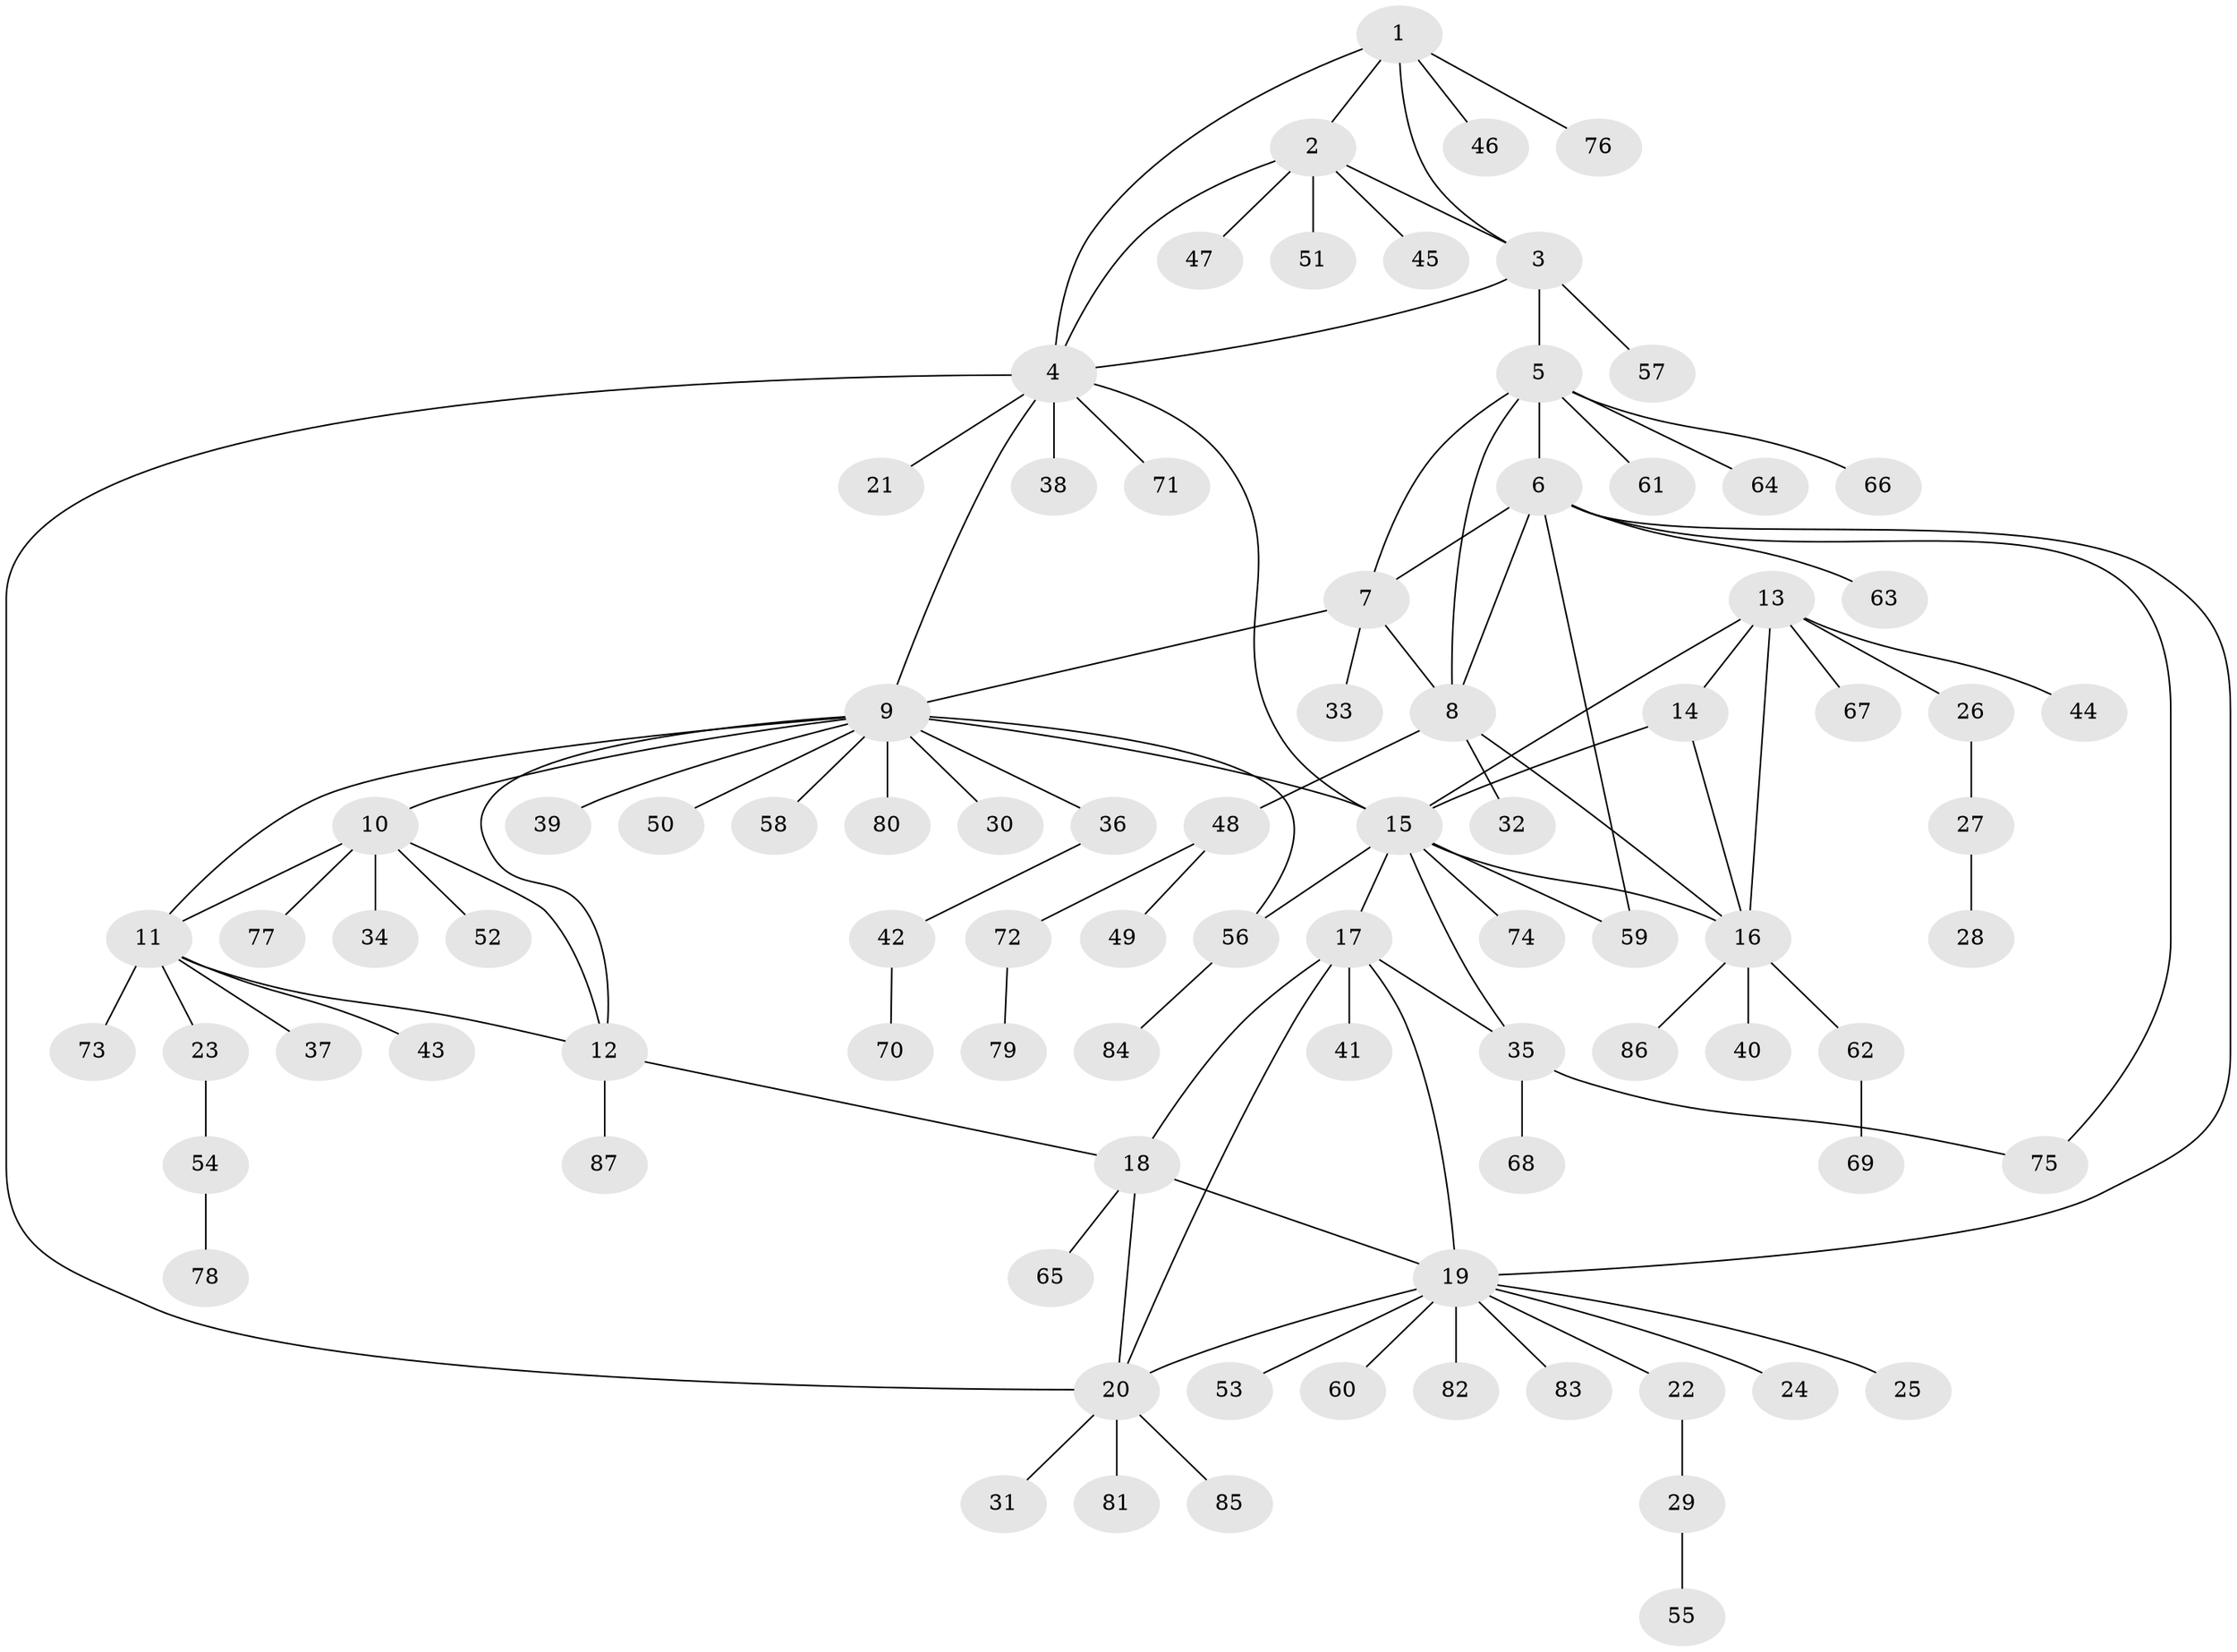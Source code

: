 // coarse degree distribution, {3: 0.09230769230769231, 11: 0.03076923076923077, 6: 0.03076923076923077, 7: 0.03076923076923077, 5: 0.046153846153846156, 15: 0.015384615384615385, 9: 0.03076923076923077, 1: 0.6461538461538462, 2: 0.07692307692307693}
// Generated by graph-tools (version 1.1) at 2025/42/03/06/25 10:42:07]
// undirected, 87 vertices, 111 edges
graph export_dot {
graph [start="1"]
  node [color=gray90,style=filled];
  1;
  2;
  3;
  4;
  5;
  6;
  7;
  8;
  9;
  10;
  11;
  12;
  13;
  14;
  15;
  16;
  17;
  18;
  19;
  20;
  21;
  22;
  23;
  24;
  25;
  26;
  27;
  28;
  29;
  30;
  31;
  32;
  33;
  34;
  35;
  36;
  37;
  38;
  39;
  40;
  41;
  42;
  43;
  44;
  45;
  46;
  47;
  48;
  49;
  50;
  51;
  52;
  53;
  54;
  55;
  56;
  57;
  58;
  59;
  60;
  61;
  62;
  63;
  64;
  65;
  66;
  67;
  68;
  69;
  70;
  71;
  72;
  73;
  74;
  75;
  76;
  77;
  78;
  79;
  80;
  81;
  82;
  83;
  84;
  85;
  86;
  87;
  1 -- 2;
  1 -- 3;
  1 -- 4;
  1 -- 46;
  1 -- 76;
  2 -- 3;
  2 -- 4;
  2 -- 45;
  2 -- 47;
  2 -- 51;
  3 -- 4;
  3 -- 5;
  3 -- 57;
  4 -- 9;
  4 -- 15;
  4 -- 20;
  4 -- 21;
  4 -- 38;
  4 -- 71;
  5 -- 6;
  5 -- 7;
  5 -- 8;
  5 -- 61;
  5 -- 64;
  5 -- 66;
  6 -- 7;
  6 -- 8;
  6 -- 19;
  6 -- 59;
  6 -- 63;
  6 -- 75;
  7 -- 8;
  7 -- 9;
  7 -- 33;
  8 -- 16;
  8 -- 32;
  8 -- 48;
  9 -- 10;
  9 -- 11;
  9 -- 12;
  9 -- 15;
  9 -- 30;
  9 -- 36;
  9 -- 39;
  9 -- 50;
  9 -- 56;
  9 -- 58;
  9 -- 80;
  10 -- 11;
  10 -- 12;
  10 -- 34;
  10 -- 52;
  10 -- 77;
  11 -- 12;
  11 -- 23;
  11 -- 37;
  11 -- 43;
  11 -- 73;
  12 -- 18;
  12 -- 87;
  13 -- 14;
  13 -- 15;
  13 -- 16;
  13 -- 26;
  13 -- 44;
  13 -- 67;
  14 -- 15;
  14 -- 16;
  15 -- 16;
  15 -- 17;
  15 -- 35;
  15 -- 56;
  15 -- 59;
  15 -- 74;
  16 -- 40;
  16 -- 62;
  16 -- 86;
  17 -- 18;
  17 -- 19;
  17 -- 20;
  17 -- 35;
  17 -- 41;
  18 -- 19;
  18 -- 20;
  18 -- 65;
  19 -- 20;
  19 -- 22;
  19 -- 24;
  19 -- 25;
  19 -- 53;
  19 -- 60;
  19 -- 82;
  19 -- 83;
  20 -- 31;
  20 -- 81;
  20 -- 85;
  22 -- 29;
  23 -- 54;
  26 -- 27;
  27 -- 28;
  29 -- 55;
  35 -- 68;
  35 -- 75;
  36 -- 42;
  42 -- 70;
  48 -- 49;
  48 -- 72;
  54 -- 78;
  56 -- 84;
  62 -- 69;
  72 -- 79;
}
